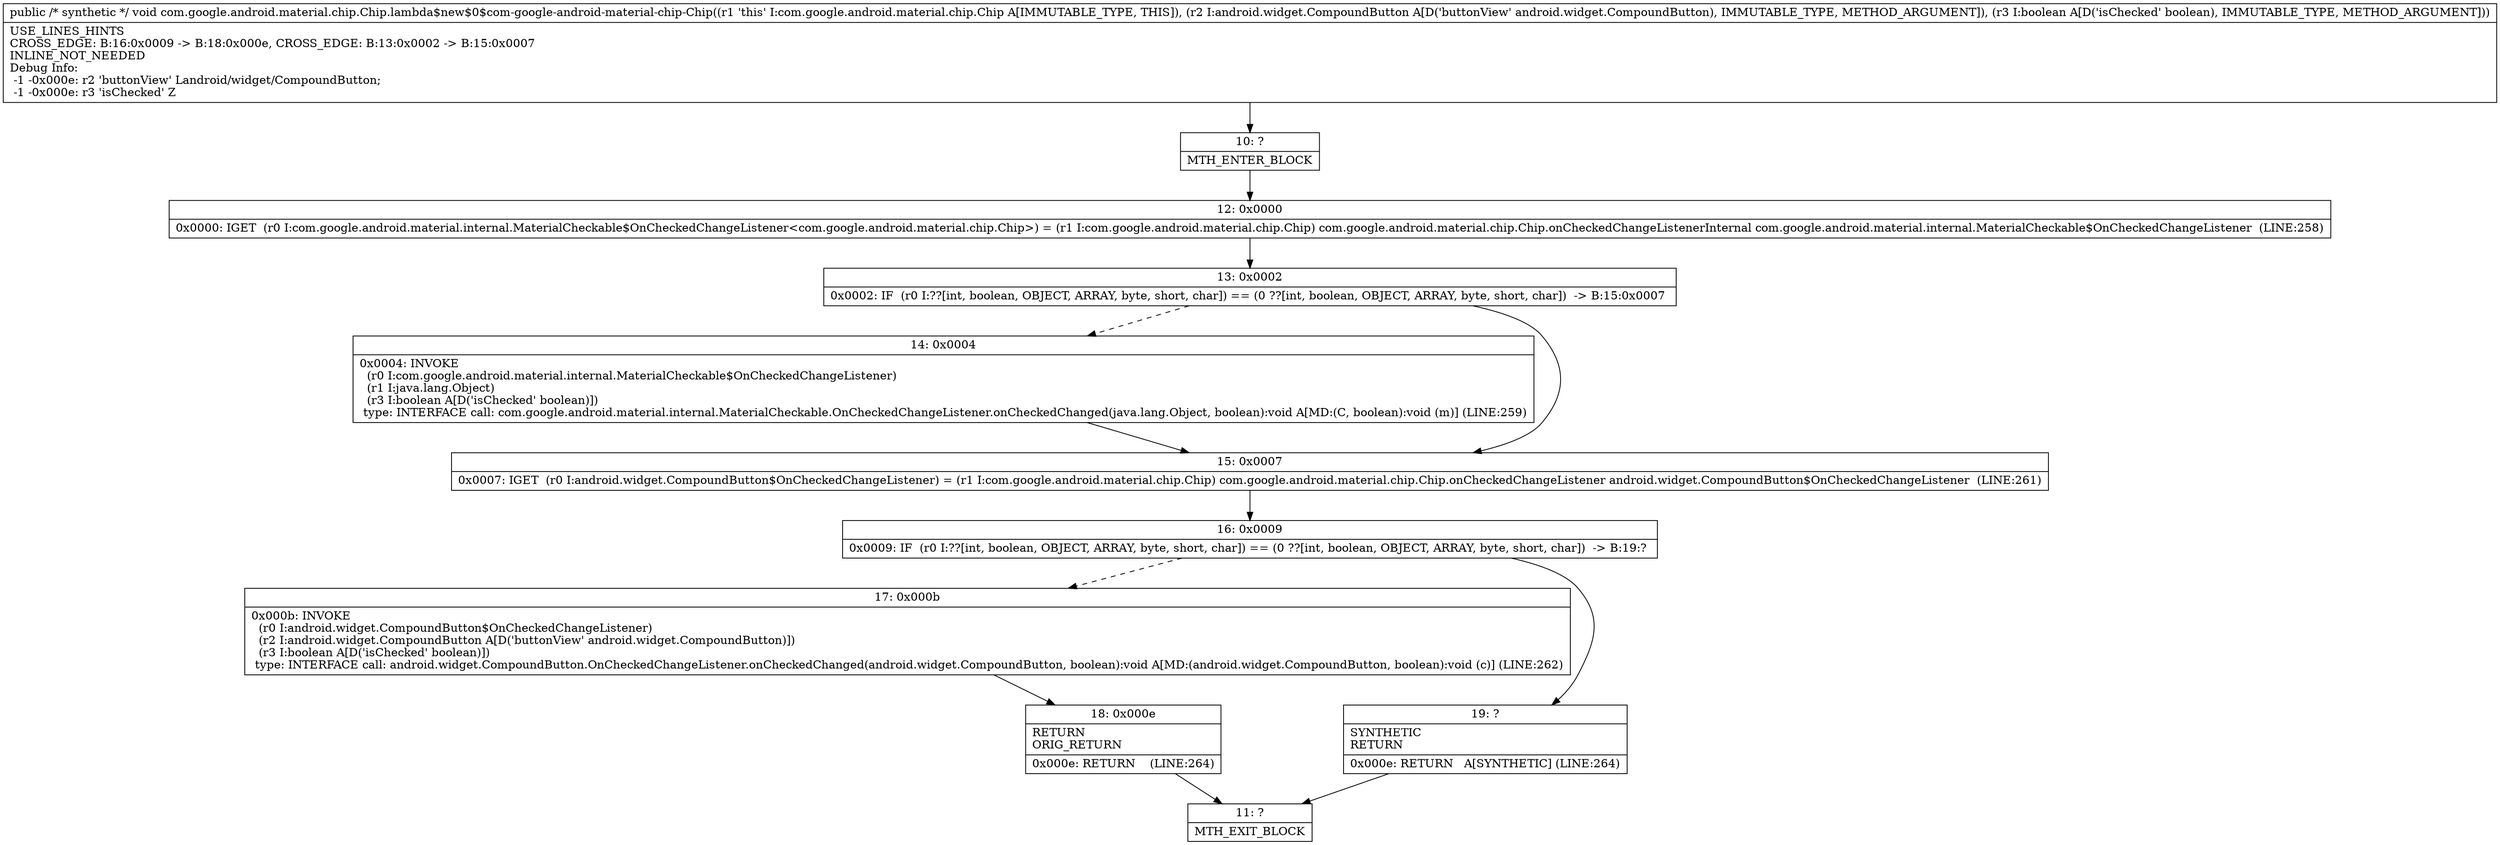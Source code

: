 digraph "CFG forcom.google.android.material.chip.Chip.lambda$new$0$com\-google\-android\-material\-chip\-Chip(Landroid\/widget\/CompoundButton;Z)V" {
Node_10 [shape=record,label="{10\:\ ?|MTH_ENTER_BLOCK\l}"];
Node_12 [shape=record,label="{12\:\ 0x0000|0x0000: IGET  (r0 I:com.google.android.material.internal.MaterialCheckable$OnCheckedChangeListener\<com.google.android.material.chip.Chip\>) = (r1 I:com.google.android.material.chip.Chip) com.google.android.material.chip.Chip.onCheckedChangeListenerInternal com.google.android.material.internal.MaterialCheckable$OnCheckedChangeListener  (LINE:258)\l}"];
Node_13 [shape=record,label="{13\:\ 0x0002|0x0002: IF  (r0 I:??[int, boolean, OBJECT, ARRAY, byte, short, char]) == (0 ??[int, boolean, OBJECT, ARRAY, byte, short, char])  \-\> B:15:0x0007 \l}"];
Node_14 [shape=record,label="{14\:\ 0x0004|0x0004: INVOKE  \l  (r0 I:com.google.android.material.internal.MaterialCheckable$OnCheckedChangeListener)\l  (r1 I:java.lang.Object)\l  (r3 I:boolean A[D('isChecked' boolean)])\l type: INTERFACE call: com.google.android.material.internal.MaterialCheckable.OnCheckedChangeListener.onCheckedChanged(java.lang.Object, boolean):void A[MD:(C, boolean):void (m)] (LINE:259)\l}"];
Node_15 [shape=record,label="{15\:\ 0x0007|0x0007: IGET  (r0 I:android.widget.CompoundButton$OnCheckedChangeListener) = (r1 I:com.google.android.material.chip.Chip) com.google.android.material.chip.Chip.onCheckedChangeListener android.widget.CompoundButton$OnCheckedChangeListener  (LINE:261)\l}"];
Node_16 [shape=record,label="{16\:\ 0x0009|0x0009: IF  (r0 I:??[int, boolean, OBJECT, ARRAY, byte, short, char]) == (0 ??[int, boolean, OBJECT, ARRAY, byte, short, char])  \-\> B:19:? \l}"];
Node_17 [shape=record,label="{17\:\ 0x000b|0x000b: INVOKE  \l  (r0 I:android.widget.CompoundButton$OnCheckedChangeListener)\l  (r2 I:android.widget.CompoundButton A[D('buttonView' android.widget.CompoundButton)])\l  (r3 I:boolean A[D('isChecked' boolean)])\l type: INTERFACE call: android.widget.CompoundButton.OnCheckedChangeListener.onCheckedChanged(android.widget.CompoundButton, boolean):void A[MD:(android.widget.CompoundButton, boolean):void (c)] (LINE:262)\l}"];
Node_18 [shape=record,label="{18\:\ 0x000e|RETURN\lORIG_RETURN\l|0x000e: RETURN    (LINE:264)\l}"];
Node_11 [shape=record,label="{11\:\ ?|MTH_EXIT_BLOCK\l}"];
Node_19 [shape=record,label="{19\:\ ?|SYNTHETIC\lRETURN\l|0x000e: RETURN   A[SYNTHETIC] (LINE:264)\l}"];
MethodNode[shape=record,label="{public \/* synthetic *\/ void com.google.android.material.chip.Chip.lambda$new$0$com\-google\-android\-material\-chip\-Chip((r1 'this' I:com.google.android.material.chip.Chip A[IMMUTABLE_TYPE, THIS]), (r2 I:android.widget.CompoundButton A[D('buttonView' android.widget.CompoundButton), IMMUTABLE_TYPE, METHOD_ARGUMENT]), (r3 I:boolean A[D('isChecked' boolean), IMMUTABLE_TYPE, METHOD_ARGUMENT]))  | USE_LINES_HINTS\lCROSS_EDGE: B:16:0x0009 \-\> B:18:0x000e, CROSS_EDGE: B:13:0x0002 \-\> B:15:0x0007\lINLINE_NOT_NEEDED\lDebug Info:\l  \-1 \-0x000e: r2 'buttonView' Landroid\/widget\/CompoundButton;\l  \-1 \-0x000e: r3 'isChecked' Z\l}"];
MethodNode -> Node_10;Node_10 -> Node_12;
Node_12 -> Node_13;
Node_13 -> Node_14[style=dashed];
Node_13 -> Node_15;
Node_14 -> Node_15;
Node_15 -> Node_16;
Node_16 -> Node_17[style=dashed];
Node_16 -> Node_19;
Node_17 -> Node_18;
Node_18 -> Node_11;
Node_19 -> Node_11;
}

